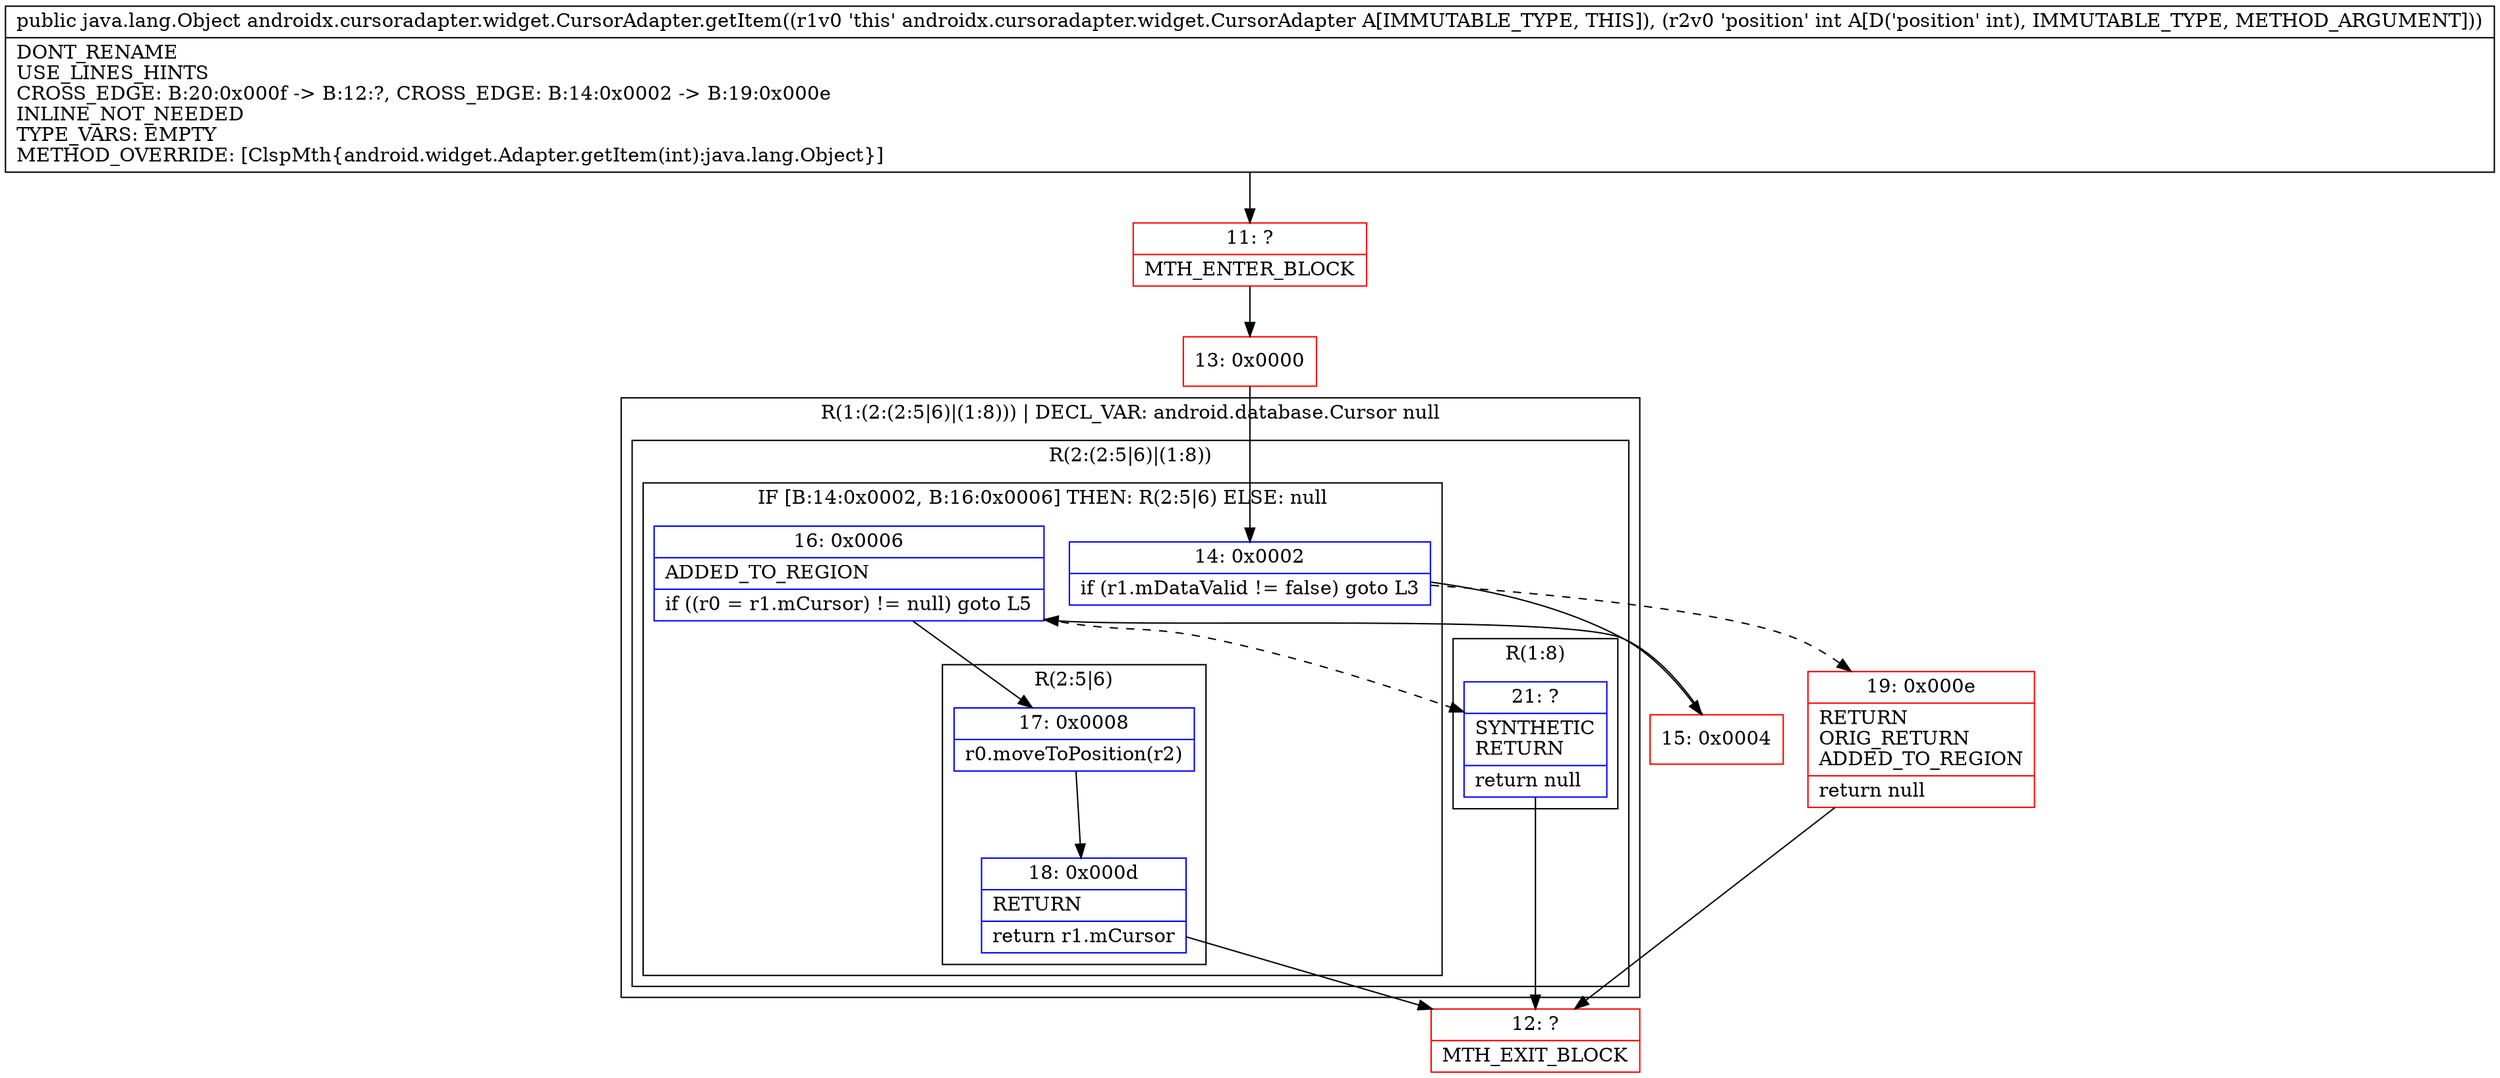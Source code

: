 digraph "CFG forandroidx.cursoradapter.widget.CursorAdapter.getItem(I)Ljava\/lang\/Object;" {
subgraph cluster_Region_2075599657 {
label = "R(1:(2:(2:5|6)|(1:8))) | DECL_VAR: android.database.Cursor null\l";
node [shape=record,color=blue];
subgraph cluster_Region_1226531062 {
label = "R(2:(2:5|6)|(1:8))";
node [shape=record,color=blue];
subgraph cluster_IfRegion_36368088 {
label = "IF [B:14:0x0002, B:16:0x0006] THEN: R(2:5|6) ELSE: null";
node [shape=record,color=blue];
Node_14 [shape=record,label="{14\:\ 0x0002|if (r1.mDataValid != false) goto L3\l}"];
Node_16 [shape=record,label="{16\:\ 0x0006|ADDED_TO_REGION\l|if ((r0 = r1.mCursor) != null) goto L5\l}"];
subgraph cluster_Region_1989132155 {
label = "R(2:5|6)";
node [shape=record,color=blue];
Node_17 [shape=record,label="{17\:\ 0x0008|r0.moveToPosition(r2)\l}"];
Node_18 [shape=record,label="{18\:\ 0x000d|RETURN\l|return r1.mCursor\l}"];
}
}
subgraph cluster_Region_878933224 {
label = "R(1:8)";
node [shape=record,color=blue];
Node_21 [shape=record,label="{21\:\ ?|SYNTHETIC\lRETURN\l|return null\l}"];
}
}
}
Node_11 [shape=record,color=red,label="{11\:\ ?|MTH_ENTER_BLOCK\l}"];
Node_13 [shape=record,color=red,label="{13\:\ 0x0000}"];
Node_15 [shape=record,color=red,label="{15\:\ 0x0004}"];
Node_12 [shape=record,color=red,label="{12\:\ ?|MTH_EXIT_BLOCK\l}"];
Node_19 [shape=record,color=red,label="{19\:\ 0x000e|RETURN\lORIG_RETURN\lADDED_TO_REGION\l|return null\l}"];
MethodNode[shape=record,label="{public java.lang.Object androidx.cursoradapter.widget.CursorAdapter.getItem((r1v0 'this' androidx.cursoradapter.widget.CursorAdapter A[IMMUTABLE_TYPE, THIS]), (r2v0 'position' int A[D('position' int), IMMUTABLE_TYPE, METHOD_ARGUMENT]))  | DONT_RENAME\lUSE_LINES_HINTS\lCROSS_EDGE: B:20:0x000f \-\> B:12:?, CROSS_EDGE: B:14:0x0002 \-\> B:19:0x000e\lINLINE_NOT_NEEDED\lTYPE_VARS: EMPTY\lMETHOD_OVERRIDE: [ClspMth\{android.widget.Adapter.getItem(int):java.lang.Object\}]\l}"];
MethodNode -> Node_11;Node_14 -> Node_15;
Node_14 -> Node_19[style=dashed];
Node_16 -> Node_17;
Node_16 -> Node_21[style=dashed];
Node_17 -> Node_18;
Node_18 -> Node_12;
Node_21 -> Node_12;
Node_11 -> Node_13;
Node_13 -> Node_14;
Node_15 -> Node_16;
Node_19 -> Node_12;
}

